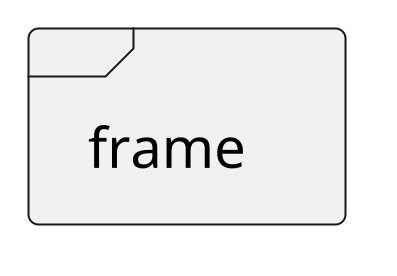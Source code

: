 {
  "sha1": "pqbegd165ldonducr27ijoh2zqgpown",
  "insertion": {
    "when": "2024-06-04T17:28:41.575Z",
    "url": "https://forum.plantuml.net/11803/improve-shape-of-node-element-deployement-diagram",
    "user": "plantuml@gmail.com"
  }
}
@startuml
scale 10
<style>
root {
LineThickness .5
}
</style>
frame frame
@enduml
